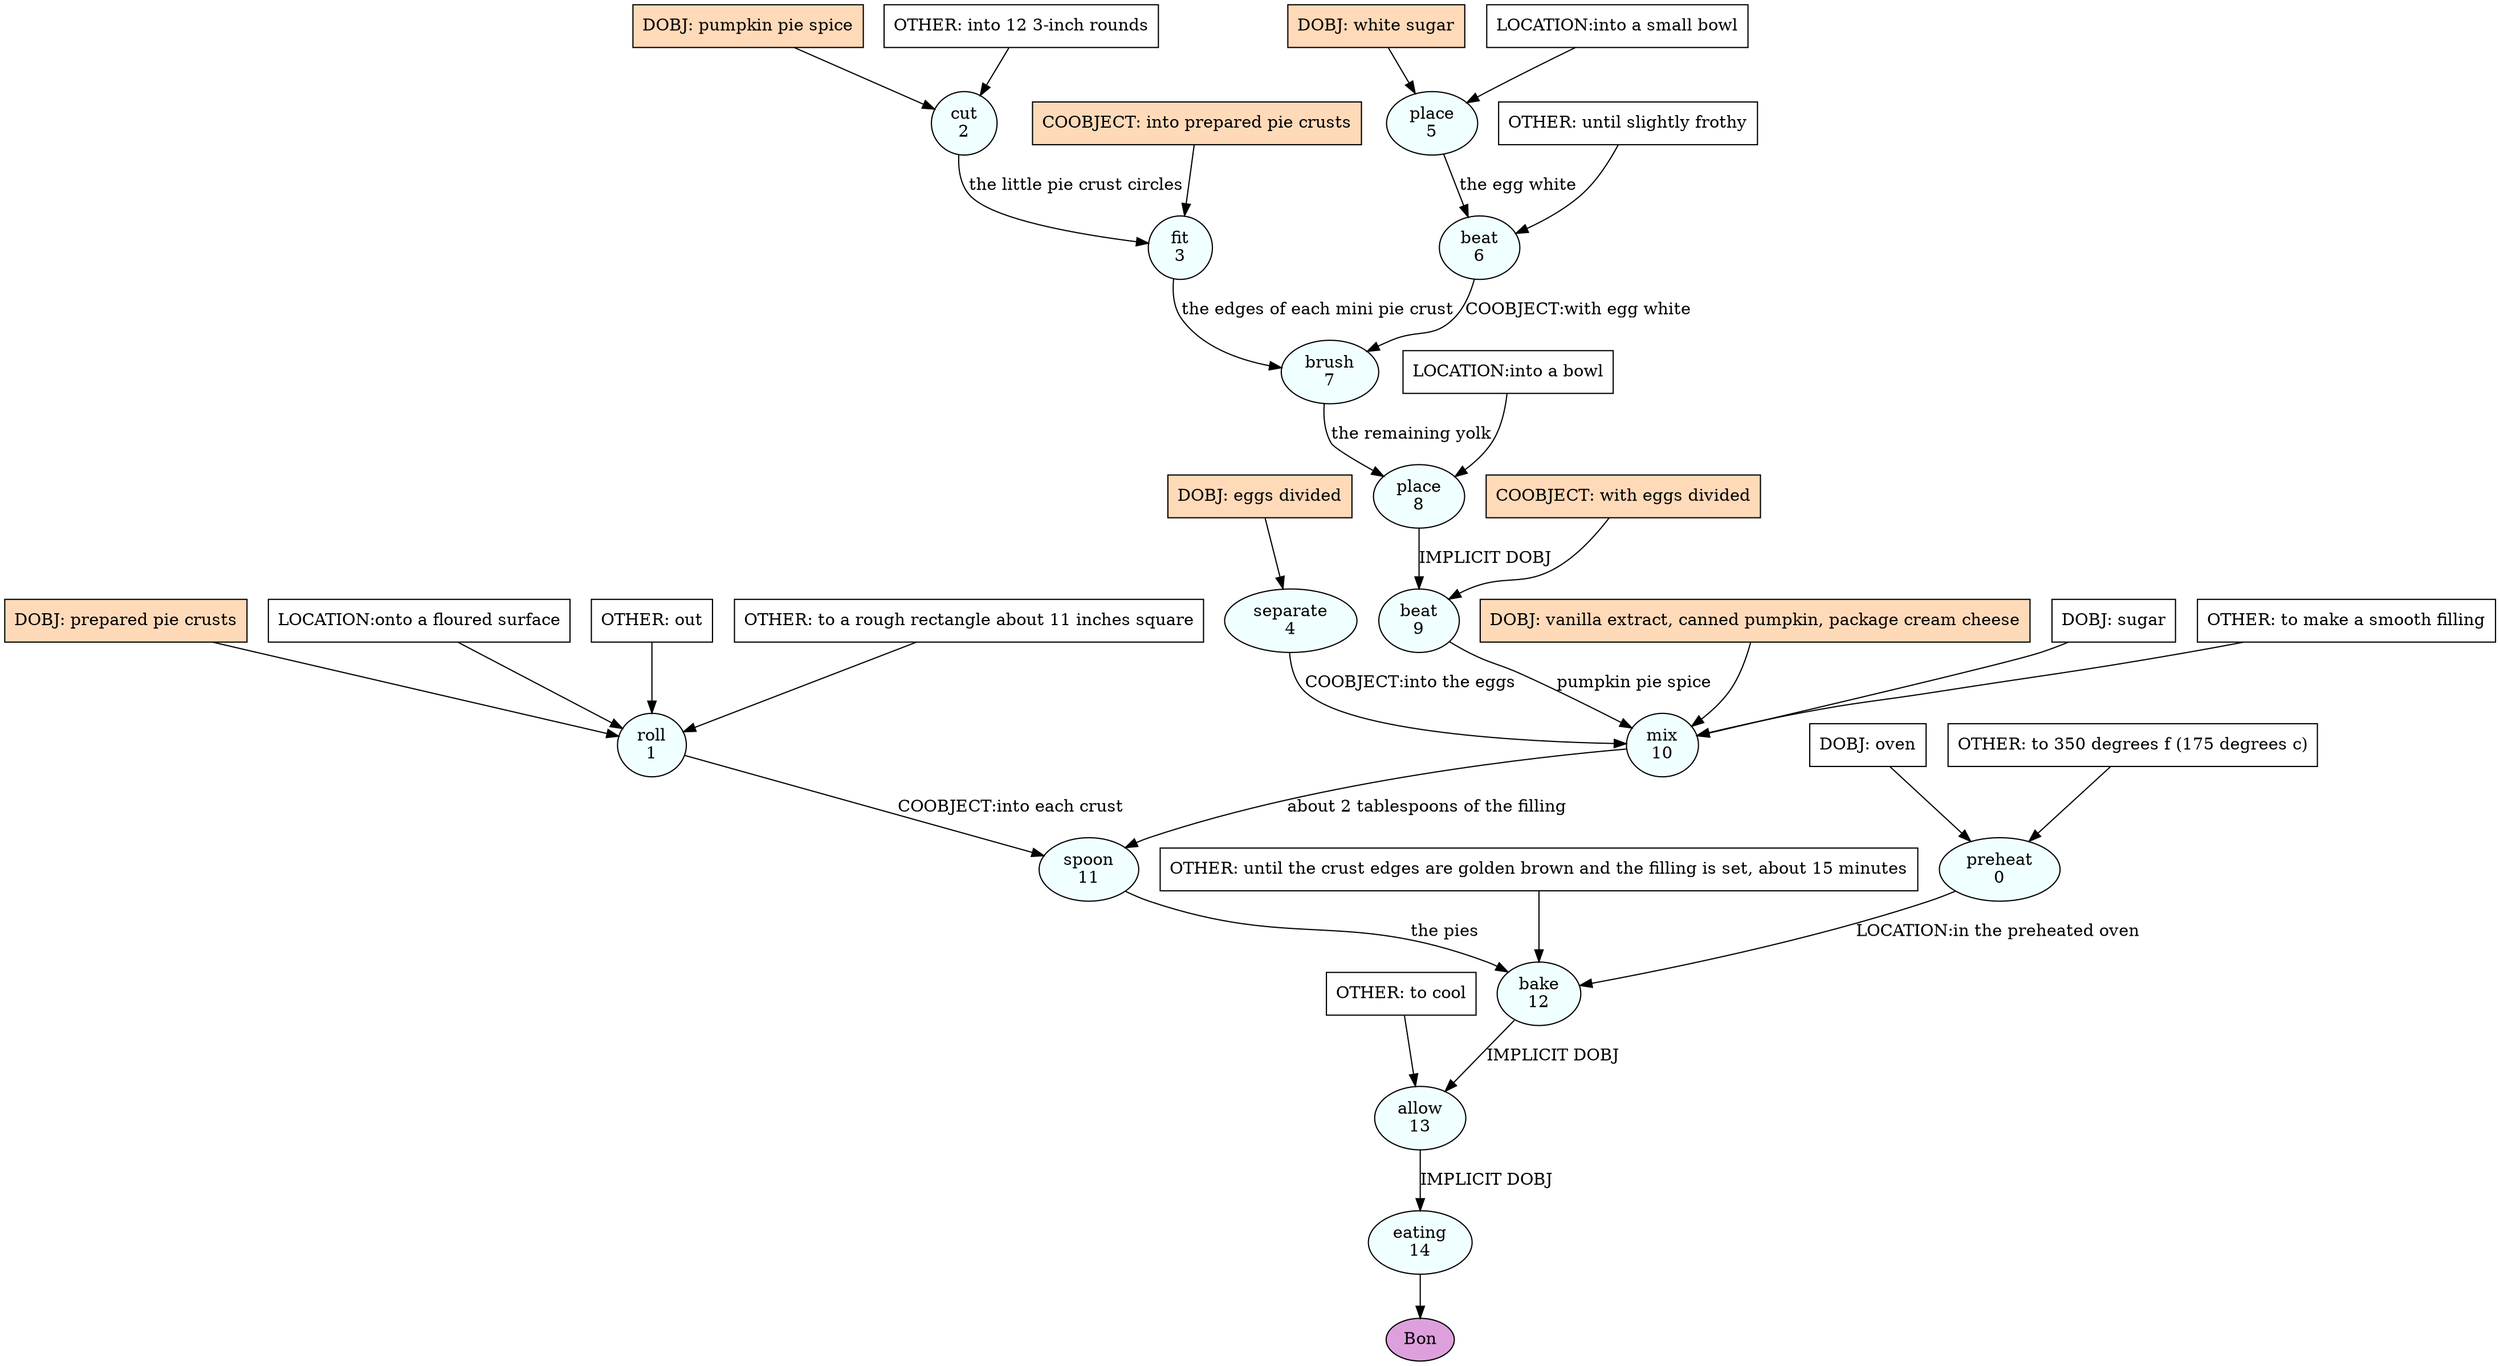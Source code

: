 digraph recipe {
E0[label="preheat
0", shape=oval, style=filled, fillcolor=azure]
E1[label="roll
1", shape=oval, style=filled, fillcolor=azure]
E2[label="cut
2", shape=oval, style=filled, fillcolor=azure]
E3[label="fit
3", shape=oval, style=filled, fillcolor=azure]
E4[label="separate
4", shape=oval, style=filled, fillcolor=azure]
E5[label="place
5", shape=oval, style=filled, fillcolor=azure]
E6[label="beat
6", shape=oval, style=filled, fillcolor=azure]
E7[label="brush
7", shape=oval, style=filled, fillcolor=azure]
E8[label="place
8", shape=oval, style=filled, fillcolor=azure]
E9[label="beat
9", shape=oval, style=filled, fillcolor=azure]
E10[label="mix
10", shape=oval, style=filled, fillcolor=azure]
E11[label="spoon
11", shape=oval, style=filled, fillcolor=azure]
E12[label="bake
12", shape=oval, style=filled, fillcolor=azure]
E13[label="allow
13", shape=oval, style=filled, fillcolor=azure]
E14[label="eating
14", shape=oval, style=filled, fillcolor=azure]
D1[label="DOBJ: prepared pie crusts", shape=box, style=filled, fillcolor=peachpuff]
D1 -> E1
P1_0[label="LOCATION:onto a floured surface", shape=box, style=filled, fillcolor=white]
P1_0 -> E1
O1_0[label="OTHER: out", shape=box, style=filled, fillcolor=white]
O1_0 -> E1
O1_1[label="OTHER: to a rough rectangle about 11 inches square", shape=box, style=filled, fillcolor=white]
O1_1 -> E1
D0[label="DOBJ: oven", shape=box, style=filled, fillcolor=white]
D0 -> E0
O0_0[label="OTHER: to 350 degrees f (175 degrees c)", shape=box, style=filled, fillcolor=white]
O0_0 -> E0
D5[label="DOBJ: white sugar", shape=box, style=filled, fillcolor=peachpuff]
D5 -> E5
P5_0[label="LOCATION:into a small bowl", shape=box, style=filled, fillcolor=white]
P5_0 -> E5
D2[label="DOBJ: pumpkin pie spice", shape=box, style=filled, fillcolor=peachpuff]
D2 -> E2
O2_0[label="OTHER: into 12 3-inch rounds", shape=box, style=filled, fillcolor=white]
O2_0 -> E2
D4[label="DOBJ: eggs divided", shape=box, style=filled, fillcolor=peachpuff]
D4 -> E4
E2 -> E3 [label="the little pie crust circles"]
P3_0_ing[label="COOBJECT: into prepared pie crusts", shape=box, style=filled, fillcolor=peachpuff]
P3_0_ing -> E3
E5 -> E6 [label="the egg white"]
O6_0_0[label="OTHER: until slightly frothy", shape=box, style=filled, fillcolor=white]
O6_0_0 -> E6
E3 -> E7 [label="the edges of each mini pie crust"]
E6 -> E7 [label="COOBJECT:with egg white"]
E7 -> E8 [label="the remaining yolk"]
P8_0_0[label="LOCATION:into a bowl", shape=box, style=filled, fillcolor=white]
P8_0_0 -> E8
E8 -> E9 [label="IMPLICIT DOBJ"]
P9_0_ing[label="COOBJECT: with eggs divided", shape=box, style=filled, fillcolor=peachpuff]
P9_0_ing -> E9
D10_ing[label="DOBJ: vanilla extract, canned pumpkin, package cream cheese", shape=box, style=filled, fillcolor=peachpuff]
D10_ing -> E10
D10_0[label="DOBJ: sugar", shape=box, style=filled, fillcolor=white]
D10_0 -> E10
E9 -> E10 [label="pumpkin pie spice"]
E4 -> E10 [label="COOBJECT:into the eggs"]
O10_0_0[label="OTHER: to make a smooth filling", shape=box, style=filled, fillcolor=white]
O10_0_0 -> E10
E10 -> E11 [label="about 2 tablespoons of the filling"]
E1 -> E11 [label="COOBJECT:into each crust"]
E11 -> E12 [label="the pies"]
E0 -> E12 [label="LOCATION:in the preheated oven"]
O12_0_0[label="OTHER: until the crust edges are golden brown and the filling is set, about 15 minutes", shape=box, style=filled, fillcolor=white]
O12_0_0 -> E12
E12 -> E13 [label="IMPLICIT DOBJ"]
O13_0_0[label="OTHER: to cool", shape=box, style=filled, fillcolor=white]
O13_0_0 -> E13
E13 -> E14 [label="IMPLICIT DOBJ"]
EOR[label="Bon", shape=oval, style=filled, fillcolor=plum]
E14 -> EOR
}
